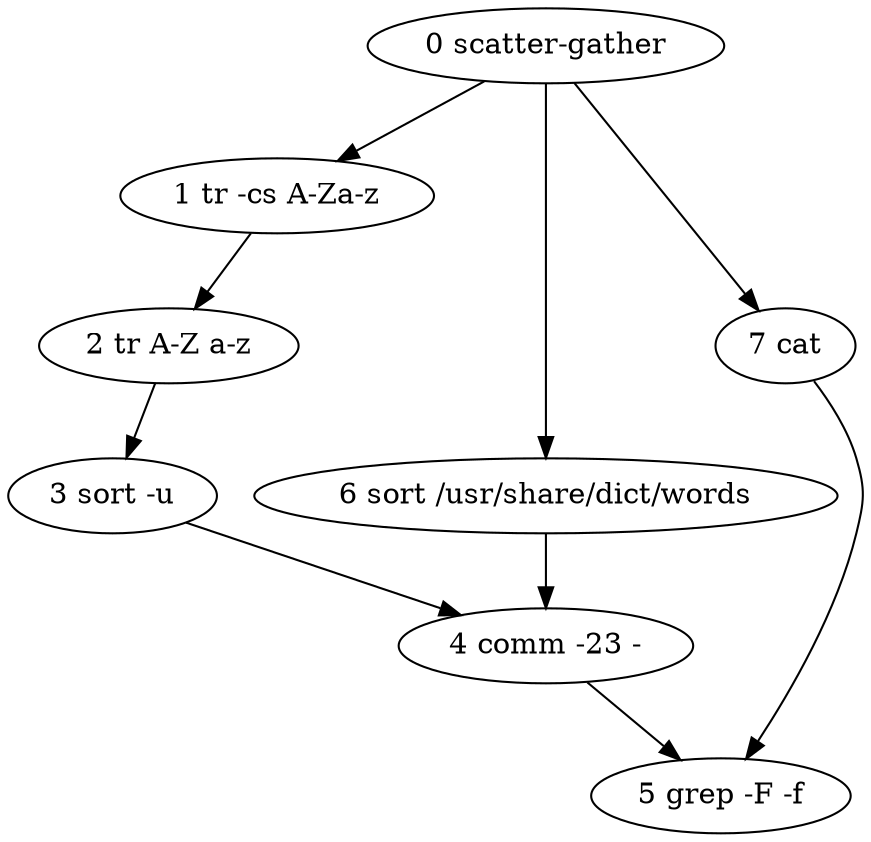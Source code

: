 digraph {
	n0 [label="0 scatter-gather"];
	n0 -> n1;
	n0 -> n6;
	n0 -> n7;
	n1 [label="1 tr -cs A-Za-z"];
	n1 -> n2;
	n2 [label="2 tr A-Z a-z"];
	n2 -> n3;
	n3 [label="3 sort -u"];
	n3 -> n4;
	n4 [label="4 comm -23 -"];
	n4 -> n5;
	n5 [label="5 grep -F -f"];
	n6 [label="6 sort /usr/share/dict/words"];
	n6 -> n4;
	n7 [label="7 cat"];
	n7 -> n5;
}